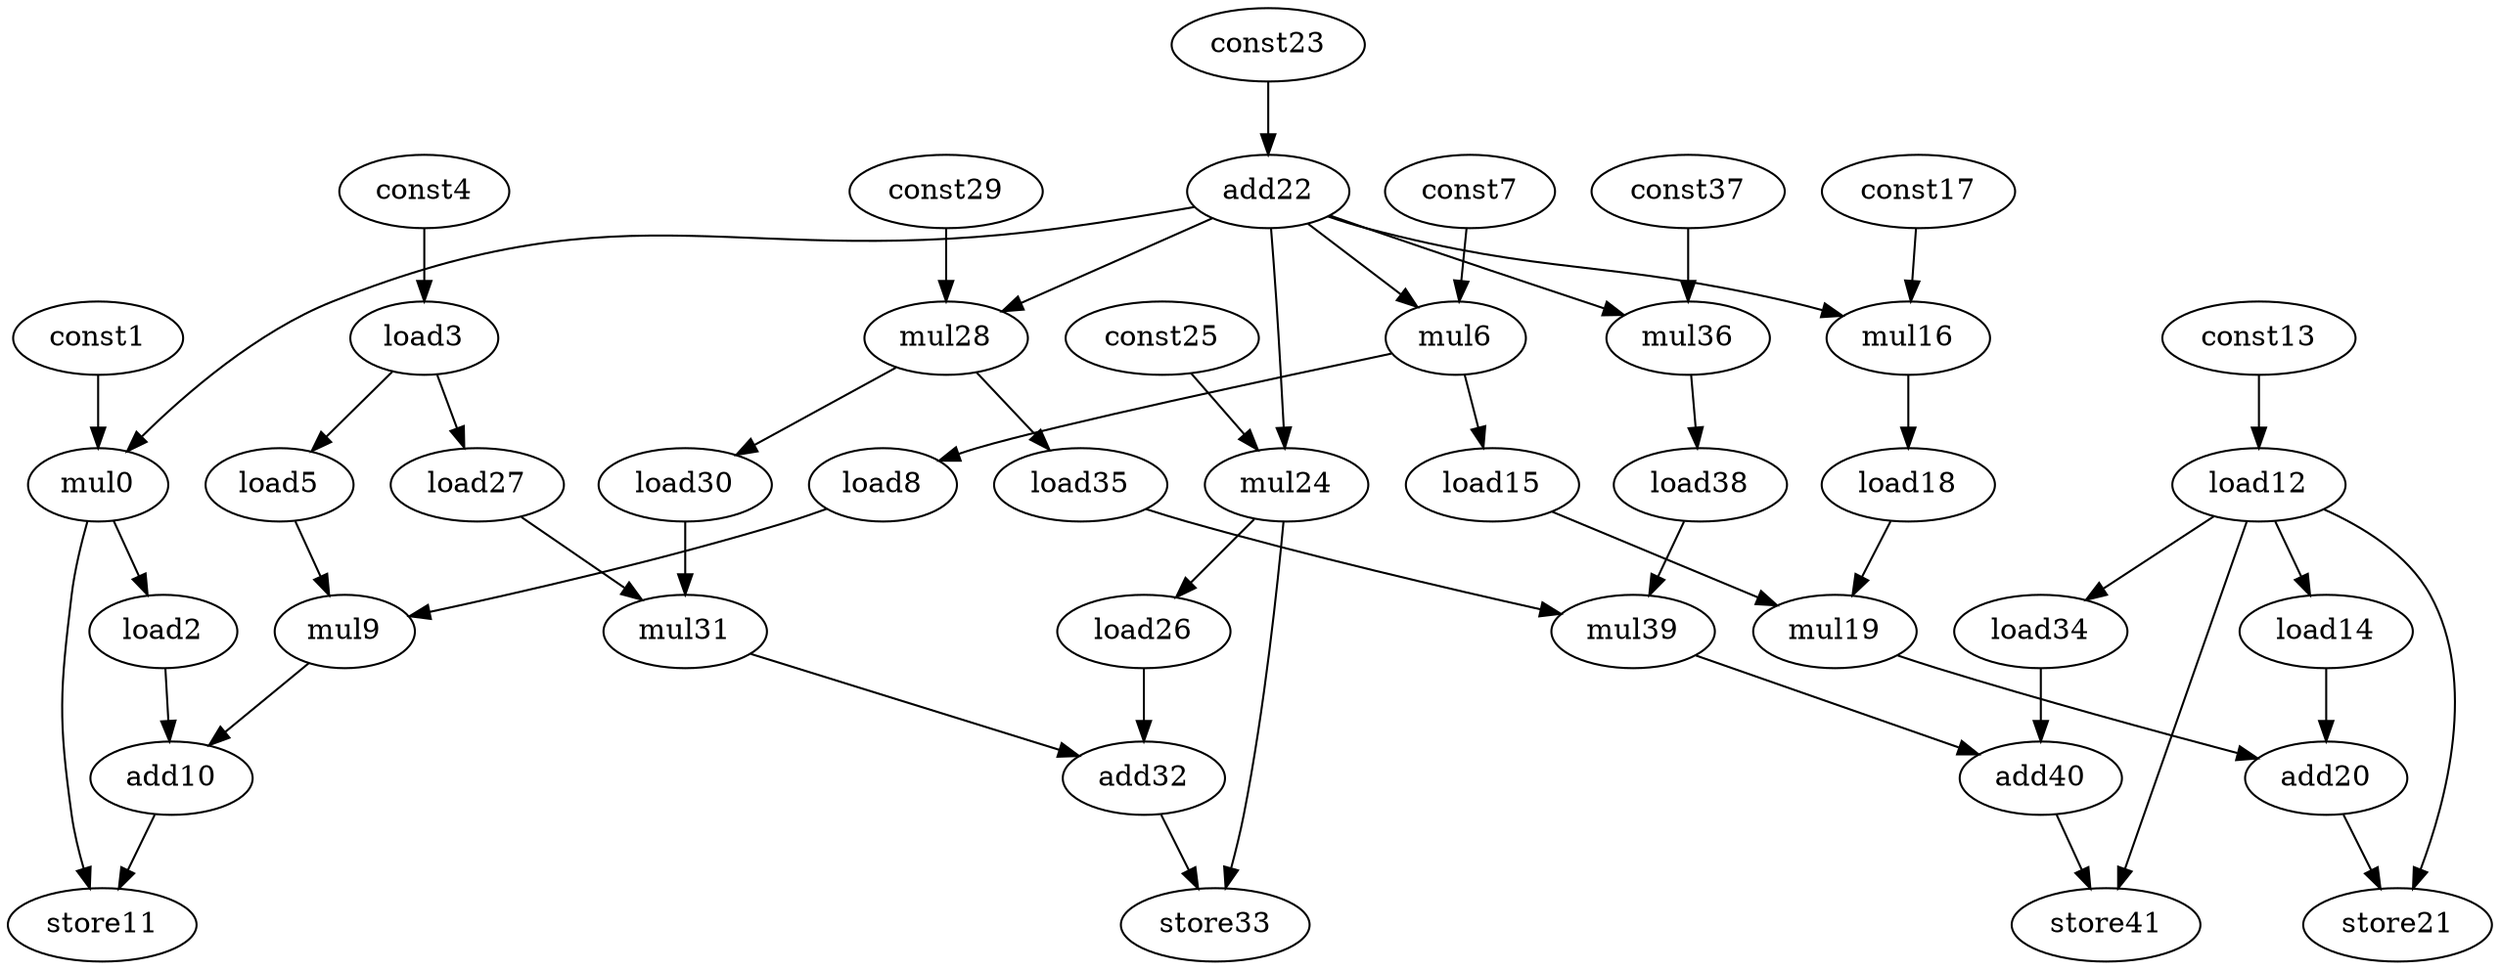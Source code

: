 digraph G {
mul0[opcode=mul];
const1[opcode=const];
load2[opcode=load];
load3[opcode=load];
const4[opcode=const];
load5[opcode=load];
mul6[opcode=mul];
const7[opcode=const];
load8[opcode=load];
mul9[opcode=mul];
add10[opcode=add];
store11[opcode=store];
load12[opcode=load];
const13[opcode=const];
load14[opcode=load];
load15[opcode=load];
mul16[opcode=mul];
const17[opcode=const];
load18[opcode=load];
mul19[opcode=mul];
add20[opcode=add];
store21[opcode=store];
add22[opcode=add];
const23[opcode=const];
mul24[opcode=mul];
const25[opcode=const];
load26[opcode=load];
load27[opcode=load];
mul28[opcode=mul];
const29[opcode=const];
load30[opcode=load];
mul31[opcode=mul];
add32[opcode=add];
store33[opcode=store];
load34[opcode=load];
load35[opcode=load];
mul36[opcode=mul];
const37[opcode=const];
load38[opcode=load];
mul39[opcode=mul];
add40[opcode=add];
store41[opcode=store];
load2->add10[operand=1]; //load->add
load3->load5[operand=0]; //load->load
load3->load27[operand=0]; //load->load
load5->mul9[operand=1]; //load->mul
load8->mul9[operand=0]; //load->mul
mul9->add10[operand=0]; //mul->add
add10->store11[operand=0]; //add->store
load12->load14[operand=0]; //load->load
load12->store21[operand=1]; //load->store
load12->load34[operand=0]; //load->load
load12->store41[operand=1]; //load->store
load14->add20[operand=1]; //load->add
load15->mul19[operand=1]; //load->mul
load18->mul19[operand=0]; //load->mul
mul19->add20[operand=0]; //mul->add
add20->store21[operand=0]; //add->store
add22->mul24[operand=1]; //add->gep_mul
add22->mul28[operand=1]; //add->gep_mul
add22->mul36[operand=1]; //add->gep_mul
add22->mul0[operand=1]; //add->gep_mul
add22->mul6[operand=1]; //add->gep_mul
add22->mul16[operand=1]; //add->gep_mul
load26->add32[operand=1]; //load->add
load27->mul31[operand=1]; //load->mul
load30->mul31[operand=0]; //load->mul
mul31->add32[operand=0]; //mul->add
add32->store33[operand=0]; //add->store
load34->add40[operand=1]; //load->add
load35->mul39[operand=1]; //load->mul
load38->mul39[operand=0]; //load->mul
mul39->add40[operand=0]; //mul->add
add40->store41[operand=0]; //add->store
const1->mul0[operand=0]; //gep_const->gep_mul
mul0->load2[operand=0]; //gep_mul->load
mul0->store11[operand=1]; //gep_mul->store
const4->load3[operand=0]; //const->load
const7->mul6[operand=0]; //gep_const->gep_mul
mul6->load8[operand=0]; //gep_mul->load
mul6->load15[operand=0]; //gep_mul->load
const13->load12[operand=0]; //const->load
const17->mul16[operand=0]; //gep_const->gep_mul
mul16->load18[operand=0]; //gep_mul->load
const23->add22[operand=1]; //const->add
const25->mul24[operand=0]; //gep_const->gep_mul
mul24->load26[operand=0]; //gep_mul->load
mul24->store33[operand=1]; //gep_mul->store
const29->mul28[operand=0]; //gep_const->gep_mul
mul28->load30[operand=0]; //gep_mul->load
mul28->load35[operand=0]; //gep_mul->load
const37->mul36[operand=0]; //gep_const->gep_mul
mul36->load38[operand=0]; //gep_mul->load
}
